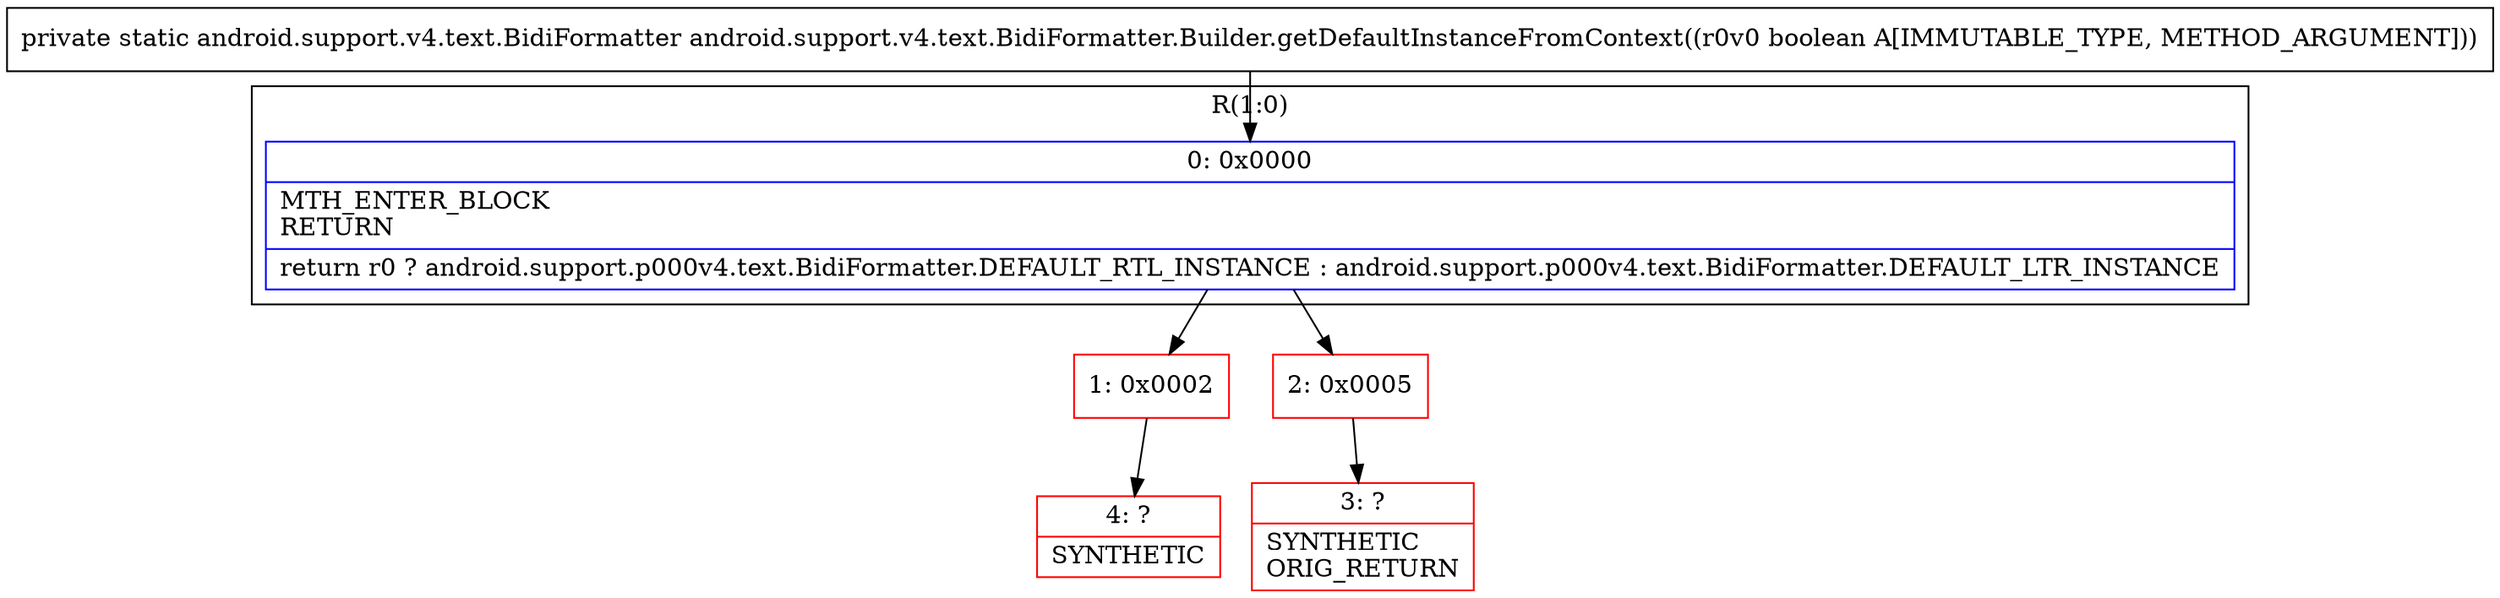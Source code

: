 digraph "CFG forandroid.support.v4.text.BidiFormatter.Builder.getDefaultInstanceFromContext(Z)Landroid\/support\/v4\/text\/BidiFormatter;" {
subgraph cluster_Region_1593074663 {
label = "R(1:0)";
node [shape=record,color=blue];
Node_0 [shape=record,label="{0\:\ 0x0000|MTH_ENTER_BLOCK\lRETURN\l|return r0 ? android.support.p000v4.text.BidiFormatter.DEFAULT_RTL_INSTANCE : android.support.p000v4.text.BidiFormatter.DEFAULT_LTR_INSTANCE\l}"];
}
Node_1 [shape=record,color=red,label="{1\:\ 0x0002}"];
Node_2 [shape=record,color=red,label="{2\:\ 0x0005}"];
Node_3 [shape=record,color=red,label="{3\:\ ?|SYNTHETIC\lORIG_RETURN\l}"];
Node_4 [shape=record,color=red,label="{4\:\ ?|SYNTHETIC\l}"];
MethodNode[shape=record,label="{private static android.support.v4.text.BidiFormatter android.support.v4.text.BidiFormatter.Builder.getDefaultInstanceFromContext((r0v0 boolean A[IMMUTABLE_TYPE, METHOD_ARGUMENT])) }"];
MethodNode -> Node_0;
Node_0 -> Node_1;
Node_0 -> Node_2;
Node_1 -> Node_4;
Node_2 -> Node_3;
}

